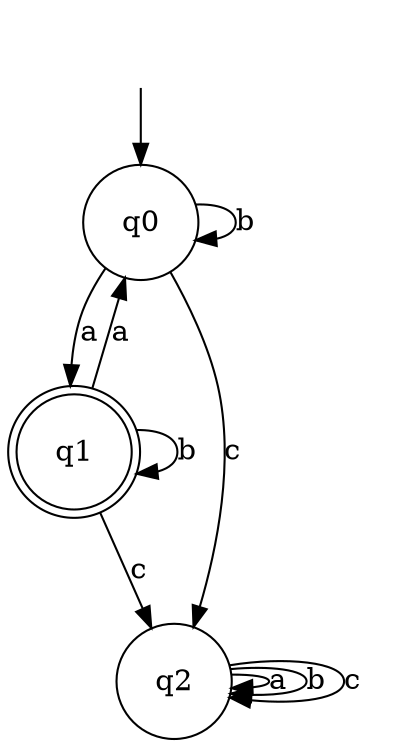 digraph Automaton {

_nil [style = invis, label=<<TABLE BORDER="0" CELLBORDER="" CELLSPACING="0"><TR><TD>_nil</TD></TR></TABLE>>];

q0 [shape = circle, label=<<TABLE BORDER="0" CELLBORDER="0" CELLSPACING="0"><TR><TD>q0</TD></TR></TABLE>>];

q1 [shape = doublecircle, label=<<TABLE BORDER="0" CELLBORDER="0" CELLSPACING="0"><TR><TD>q1</TD></TR></TABLE>>];

q2 [shape = circle, label=<<TABLE BORDER="0" CELLBORDER="0" CELLSPACING="0"><TR><TD>q2</TD></TR></TABLE>>];

q0->q0 [label="b"];

_nil -> q0 [];

q1->q2 [label="c"];

q1->q1 [label="b"];

q2->q2 [label="a"];

q2->q2 [label="b"];

q2->q2 [label="c"];

q1->q0 [label="a"];

q0->q2 [label="c"];

q0->q1 [label="a"];

}

